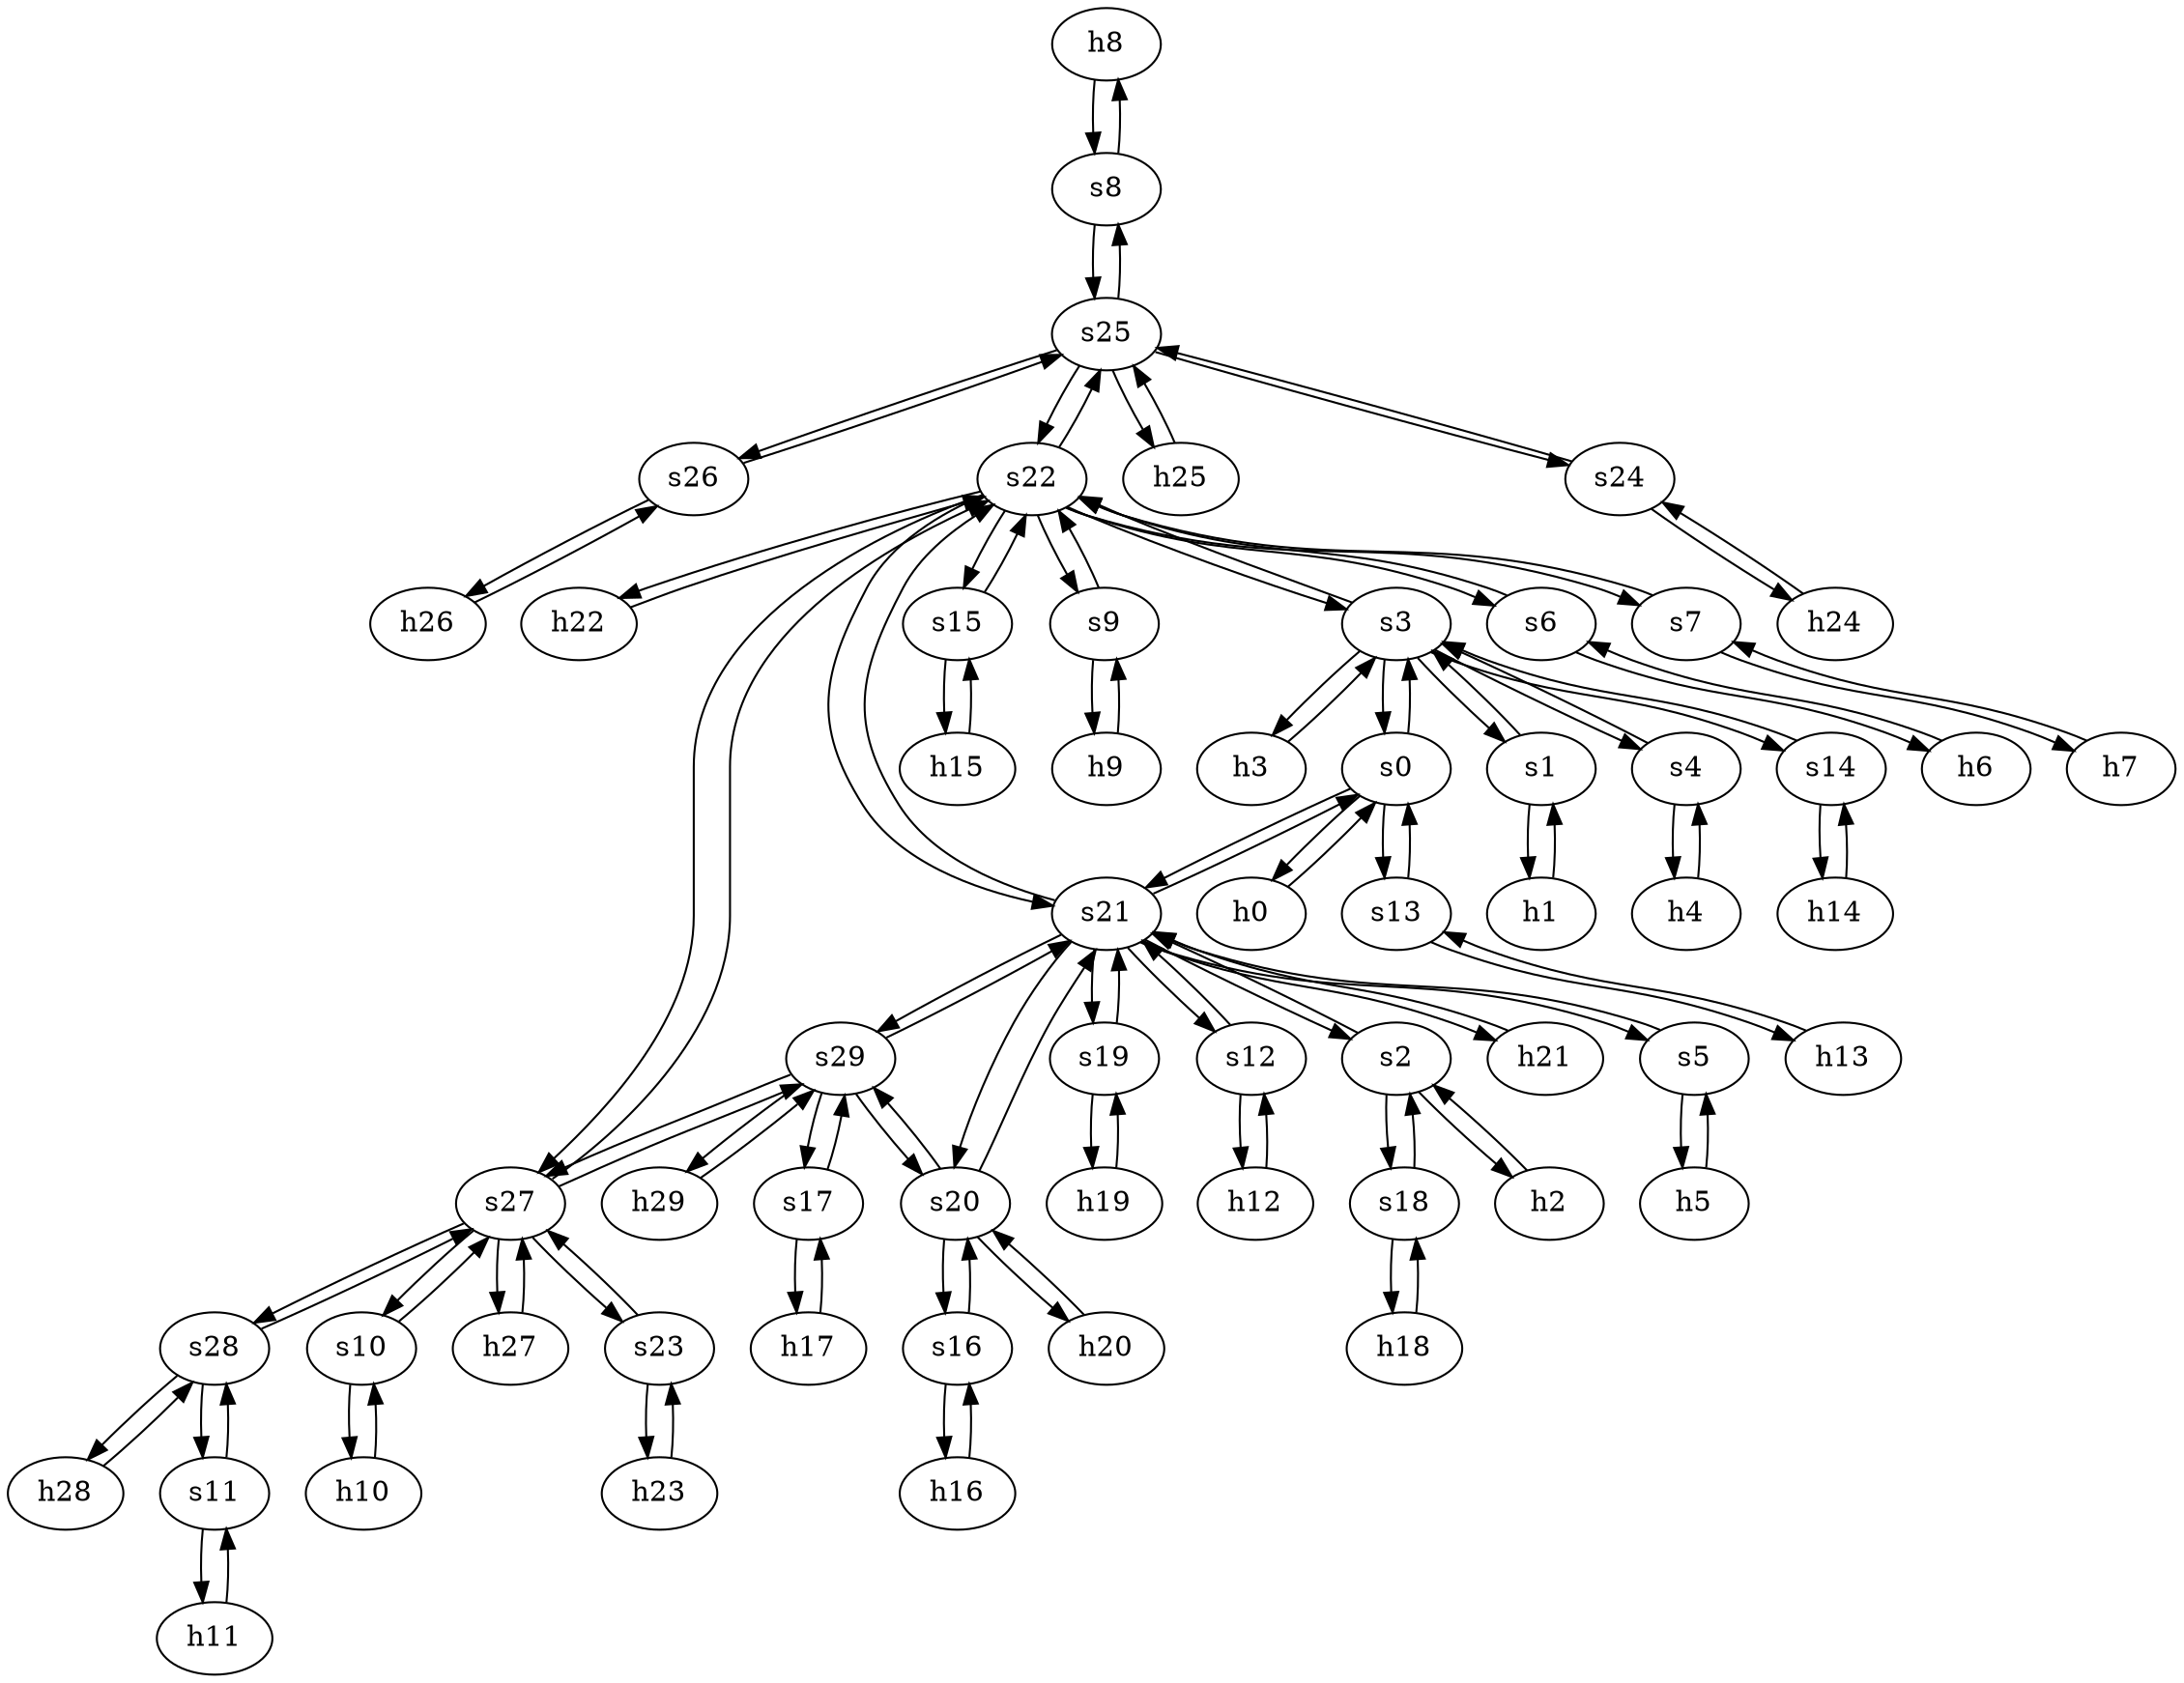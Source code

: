 strict digraph ERNET {
	h8	 [ip="111.0.8.8",
		mac="00:00:00:00:8:8",
		type=host];
	s8	 [id=8,
		type=switch];
	h8 -> s8	 [capacity="1Gbps",
		cost=1,
		dst_port=1,
		src_port=1];
	h9	 [ip="111.0.9.9",
		mac="00:00:00:00:9:9",
		type=host];
	s9	 [id=9,
		type=switch];
	h9 -> s9	 [capacity="1Gbps",
		cost=1,
		dst_port=1,
		src_port=1];
	h26	 [ip="111.0.26.26",
		mac="00:00:00:00:26:26",
		type=host];
	s26	 [id=26,
		type=switch];
	h26 -> s26	 [capacity="1Gbps",
		cost=1,
		dst_port=1,
		src_port=1];
	h2	 [ip="111.0.2.2",
		mac="00:00:00:00:2:2",
		type=host];
	s2	 [id=2,
		type=switch];
	h2 -> s2	 [capacity="1Gbps",
		cost=1,
		dst_port=1,
		src_port=1];
	h3	 [ip="111.0.3.3",
		mac="00:00:00:00:3:3",
		type=host];
	s3	 [id=3,
		type=switch];
	h3 -> s3	 [capacity="1Gbps",
		cost=1,
		dst_port=1,
		src_port=1];
	h0	 [ip="111.0.0.0",
		mac="00:00:00:00:0:0",
		type=host];
	s0	 [id=0,
		type=switch];
	h0 -> s0	 [capacity="1Gbps",
		cost=1,
		dst_port=1,
		src_port=1];
	h1	 [ip="111.0.1.1",
		mac="00:00:00:00:1:1",
		type=host];
	s1	 [id=1,
		type=switch];
	h1 -> s1	 [capacity="1Gbps",
		cost=1,
		dst_port=1,
		src_port=1];
	h6	 [ip="111.0.6.6",
		mac="00:00:00:00:6:6",
		type=host];
	s6	 [id=6,
		type=switch];
	h6 -> s6	 [capacity="1Gbps",
		cost=1,
		dst_port=1,
		src_port=1];
	h7	 [ip="111.0.7.7",
		mac="00:00:00:00:7:7",
		type=host];
	s7	 [id=7,
		type=switch];
	h7 -> s7	 [capacity="1Gbps",
		cost=1,
		dst_port=1,
		src_port=1];
	h4	 [ip="111.0.4.4",
		mac="00:00:00:00:4:4",
		type=host];
	s4	 [id=4,
		type=switch];
	h4 -> s4	 [capacity="1Gbps",
		cost=1,
		dst_port=1,
		src_port=1];
	h5	 [ip="111.0.5.5",
		mac="00:00:00:00:5:5",
		type=host];
	s5	 [id=5,
		type=switch];
	h5 -> s5	 [capacity="1Gbps",
		cost=1,
		dst_port=1,
		src_port=1];
	h23	 [ip="111.0.23.23",
		mac="00:00:00:00:23:23",
		type=host];
	s23	 [id=23,
		type=switch];
	h23 -> s23	 [capacity="1Gbps",
		cost=1,
		dst_port=1,
		src_port=1];
	h22	 [ip="111.0.22.22",
		mac="00:00:00:00:22:22",
		type=host];
	s22	 [id=22,
		type=switch];
	h22 -> s22	 [capacity="1Gbps",
		cost=1,
		dst_port=1,
		src_port=1];
	h21	 [ip="111.0.21.21",
		mac="00:00:00:00:21:21",
		type=host];
	s21	 [id=21,
		type=switch];
	h21 -> s21	 [capacity="1Gbps",
		cost=1,
		dst_port=1,
		src_port=1];
	s9 -> s22	 [capacity="1Gbps",
		cost=1,
		dst_port=5,
		src_port=2];
	s9 -> h9	 [capacity="1Gbps",
		cost=1,
		dst_port=1,
		src_port=1];
	s8 -> h8	 [capacity="1Gbps",
		cost=1,
		dst_port=1,
		src_port=1];
	s25	 [id=25,
		type=switch];
	s8 -> s25	 [capacity="1Gbps",
		cost=1,
		dst_port=2,
		src_port=2];
	h29	 [ip="111.0.29.29",
		mac="00:00:00:00:29:29",
		type=host];
	s29	 [id=29,
		type=switch];
	h29 -> s29	 [capacity="1Gbps",
		cost=1,
		dst_port=1,
		src_port=1];
	h28	 [ip="111.0.28.28",
		mac="00:00:00:00:28:28",
		type=host];
	s28	 [id=28,
		type=switch];
	h28 -> s28	 [capacity="1Gbps",
		cost=1,
		dst_port=1,
		src_port=1];
	s3 -> s4	 [capacity="1Gbps",
		cost=1,
		dst_port=2,
		src_port=4];
	s3 -> s0	 [capacity="1Gbps",
		cost=1,
		dst_port=2,
		src_port=2];
	s14	 [id=14,
		type=switch];
	s3 -> s14	 [capacity="1Gbps",
		cost=1,
		dst_port=2,
		src_port=5];
	s3 -> s1	 [capacity="1Gbps",
		cost=1,
		dst_port=2,
		src_port=3];
	s3 -> h3	 [capacity="1Gbps",
		cost=1,
		dst_port=1,
		src_port=1];
	s3 -> s22	 [capacity="1Gbps",
		cost=1,
		dst_port=2,
		src_port=6];
	s18	 [id=18,
		type=switch];
	s2 -> s18	 [capacity="1Gbps",
		cost=1,
		dst_port=2,
		src_port=2];
	s2 -> h2	 [capacity="1Gbps",
		cost=1,
		dst_port=1,
		src_port=1];
	s2 -> s21	 [capacity="1Gbps",
		cost=1,
		dst_port=3,
		src_port=3];
	s1 -> h1	 [capacity="1Gbps",
		cost=1,
		dst_port=1,
		src_port=1];
	s1 -> s3	 [capacity="1Gbps",
		cost=1,
		dst_port=3,
		src_port=2];
	s13	 [id=13,
		type=switch];
	s0 -> s13	 [capacity="1Gbps",
		cost=1,
		dst_port=2,
		src_port=3];
	s0 -> s21	 [capacity="1Gbps",
		cost=1,
		dst_port=2,
		src_port=4];
	s0 -> h0	 [capacity="1Gbps",
		cost=1,
		dst_port=1,
		src_port=1];
	s0 -> s3	 [capacity="1Gbps",
		cost=1,
		dst_port=2,
		src_port=2];
	s7 -> h7	 [capacity="1Gbps",
		cost=1,
		dst_port=1,
		src_port=1];
	s7 -> s22	 [capacity="1Gbps",
		cost=1,
		dst_port=4,
		src_port=2];
	s6 -> h6	 [capacity="1Gbps",
		cost=1,
		dst_port=1,
		src_port=1];
	s6 -> s22	 [capacity="1Gbps",
		cost=1,
		dst_port=3,
		src_port=2];
	s5 -> s21	 [capacity="1Gbps",
		cost=1,
		dst_port=4,
		src_port=2];
	s5 -> h5	 [capacity="1Gbps",
		cost=1,
		dst_port=1,
		src_port=1];
	s4 -> h4	 [capacity="1Gbps",
		cost=1,
		dst_port=1,
		src_port=1];
	s4 -> s3	 [capacity="1Gbps",
		cost=1,
		dst_port=4,
		src_port=2];
	h20	 [ip="111.0.20.20",
		mac="00:00:00:00:20:20",
		type=host];
	s20	 [id=20,
		type=switch];
	h20 -> s20	 [capacity="1Gbps",
		cost=1,
		dst_port=1,
		src_port=1];
	s19	 [id=19,
		type=switch];
	s19 -> s21	 [capacity="1Gbps",
		cost=1,
		dst_port=6,
		src_port=2];
	h19	 [ip="111.0.19.19",
		mac="00:00:00:00:19:19",
		type=host];
	s19 -> h19	 [capacity="1Gbps",
		cost=1,
		dst_port=1,
		src_port=1];
	s18 -> s2	 [capacity="1Gbps",
		cost=1,
		dst_port=2,
		src_port=2];
	h18	 [ip="111.0.18.18",
		mac="00:00:00:00:18:18",
		type=host];
	s18 -> h18	 [capacity="1Gbps",
		cost=1,
		dst_port=1,
		src_port=1];
	s13 -> s0	 [capacity="1Gbps",
		cost=1,
		dst_port=3,
		src_port=2];
	h13	 [ip="111.0.13.13",
		mac="00:00:00:00:13:13",
		type=host];
	s13 -> h13	 [capacity="1Gbps",
		cost=1,
		dst_port=1,
		src_port=1];
	s12	 [id=12,
		type=switch];
	s12 -> s21	 [capacity="1Gbps",
		cost=1,
		dst_port=5,
		src_port=2];
	h12	 [ip="111.0.12.12",
		mac="00:00:00:00:12:12",
		type=host];
	s12 -> h12	 [capacity="1Gbps",
		cost=1,
		dst_port=1,
		src_port=1];
	s11	 [id=11,
		type=switch];
	s11 -> s28	 [capacity="1Gbps",
		cost=1,
		dst_port=2,
		src_port=2];
	h11	 [ip="111.0.11.11",
		mac="00:00:00:00:11:11",
		type=host];
	s11 -> h11	 [capacity="1Gbps",
		cost=1,
		dst_port=1,
		src_port=1];
	s10	 [id=10,
		type=switch];
	s27	 [id=27,
		type=switch];
	s10 -> s27	 [capacity="1Gbps",
		cost=1,
		dst_port=2,
		src_port=2];
	h10	 [ip="111.0.10.10",
		mac="00:00:00:00:10:10",
		type=host];
	s10 -> h10	 [capacity="1Gbps",
		cost=1,
		dst_port=1,
		src_port=1];
	s17	 [id=17,
		type=switch];
	h17	 [ip="111.0.17.17",
		mac="00:00:00:00:17:17",
		type=host];
	s17 -> h17	 [capacity="1Gbps",
		cost=1,
		dst_port=1,
		src_port=1];
	s17 -> s29	 [capacity="1Gbps",
		cost=1,
		dst_port=2,
		src_port=2];
	s16	 [id=16,
		type=switch];
	h16	 [ip="111.0.16.16",
		mac="00:00:00:00:16:16",
		type=host];
	s16 -> h16	 [capacity="1Gbps",
		cost=1,
		dst_port=1,
		src_port=1];
	s16 -> s20	 [capacity="1Gbps",
		cost=1,
		dst_port=2,
		src_port=2];
	s15	 [id=15,
		type=switch];
	h15	 [ip="111.0.15.15",
		mac="00:00:00:00:15:15",
		type=host];
	s15 -> h15	 [capacity="1Gbps",
		cost=1,
		dst_port=1,
		src_port=1];
	s15 -> s22	 [capacity="1Gbps",
		cost=1,
		dst_port=6,
		src_port=2];
	h14	 [ip="111.0.14.14",
		mac="00:00:00:00:14:14",
		type=host];
	s14 -> h14	 [capacity="1Gbps",
		cost=1,
		dst_port=1,
		src_port=1];
	s14 -> s3	 [capacity="1Gbps",
		cost=1,
		dst_port=5,
		src_port=2];
	h25	 [ip="111.0.25.25",
		mac="00:00:00:00:25:25",
		type=host];
	h25 -> s25	 [capacity="1Gbps",
		cost=1,
		dst_port=1,
		src_port=1];
	h18 -> s18	 [capacity="1Gbps",
		cost=1,
		dst_port=1,
		src_port=1];
	h19 -> s19	 [capacity="1Gbps",
		cost=1,
		dst_port=1,
		src_port=1];
	s25 -> s8	 [capacity="1Gbps",
		cost=1,
		dst_port=2,
		src_port=2];
	s24	 [id=24,
		type=switch];
	s25 -> s24	 [capacity="1Gbps",
		cost=1,
		dst_port=2,
		src_port=4];
	s25 -> h25	 [capacity="1Gbps",
		cost=1,
		dst_port=1,
		src_port=1];
	s25 -> s26	 [capacity="1Gbps",
		cost=1,
		dst_port=2,
		src_port=5];
	s25 -> s22	 [capacity="1Gbps",
		cost=1,
		dst_port=8,
		src_port=3];
	h10 -> s10	 [capacity="1Gbps",
		cost=1,
		dst_port=1,
		src_port=1];
	h11 -> s11	 [capacity="1Gbps",
		cost=1,
		dst_port=1,
		src_port=1];
	h12 -> s12	 [capacity="1Gbps",
		cost=1,
		dst_port=1,
		src_port=1];
	h13 -> s13	 [capacity="1Gbps",
		cost=1,
		dst_port=1,
		src_port=1];
	h14 -> s14	 [capacity="1Gbps",
		cost=1,
		dst_port=1,
		src_port=1];
	h15 -> s15	 [capacity="1Gbps",
		cost=1,
		dst_port=1,
		src_port=1];
	h16 -> s16	 [capacity="1Gbps",
		cost=1,
		dst_port=1,
		src_port=1];
	h17 -> s17	 [capacity="1Gbps",
		cost=1,
		dst_port=1,
		src_port=1];
	s22 -> s6	 [capacity="1Gbps",
		cost=1,
		dst_port=2,
		src_port=3];
	s22 -> s21	 [capacity="1Gbps",
		cost=1,
		dst_port=8,
		src_port=7];
	s22 -> h22	 [capacity="1Gbps",
		cost=1,
		dst_port=1,
		src_port=1];
	s22 -> s15	 [capacity="1Gbps",
		cost=1,
		dst_port=2,
		src_port=6];
	s22 -> s27	 [capacity="1Gbps",
		cost=1,
		dst_port=3,
		src_port=9];
	s22 -> s7	 [capacity="1Gbps",
		cost=1,
		dst_port=2,
		src_port=4];
	s22 -> s3	 [capacity="1Gbps",
		cost=1,
		dst_port=6,
		src_port=2];
	s22 -> s9	 [capacity="1Gbps",
		cost=1,
		dst_port=2,
		src_port=5];
	s22 -> s25	 [capacity="1Gbps",
		cost=1,
		dst_port=3,
		src_port=8];
	s23 -> s27	 [capacity="1Gbps",
		cost=1,
		dst_port=4,
		src_port=2];
	s23 -> h23	 [capacity="1Gbps",
		cost=1,
		dst_port=1,
		src_port=1];
	s20 -> s21	 [capacity="1Gbps",
		cost=1,
		dst_port=7,
		src_port=3];
	s20 -> h20	 [capacity="1Gbps",
		cost=1,
		dst_port=1,
		src_port=1];
	s20 -> s16	 [capacity="1Gbps",
		cost=1,
		dst_port=2,
		src_port=2];
	s20 -> s29	 [capacity="1Gbps",
		cost=1,
		dst_port=3,
		src_port=4];
	s21 -> s12	 [capacity="1Gbps",
		cost=1,
		dst_port=2,
		src_port=5];
	s21 -> s19	 [capacity="1Gbps",
		cost=1,
		dst_port=2,
		src_port=6];
	s21 -> s20	 [capacity="1Gbps",
		cost=1,
		dst_port=3,
		src_port=7];
	s21 -> s0	 [capacity="1Gbps",
		cost=1,
		dst_port=4,
		src_port=2];
	s21 -> s2	 [capacity="1Gbps",
		cost=1,
		dst_port=3,
		src_port=3];
	s21 -> s22	 [capacity="1Gbps",
		cost=1,
		dst_port=7,
		src_port=8];
	s21 -> s29	 [capacity="1Gbps",
		cost=1,
		dst_port=4,
		src_port=9];
	s21 -> s5	 [capacity="1Gbps",
		cost=1,
		dst_port=2,
		src_port=4];
	s21 -> h21	 [capacity="1Gbps",
		cost=1,
		dst_port=1,
		src_port=1];
	s26 -> h26	 [capacity="1Gbps",
		cost=1,
		dst_port=1,
		src_port=1];
	s26 -> s25	 [capacity="1Gbps",
		cost=1,
		dst_port=5,
		src_port=2];
	s27 -> s23	 [capacity="1Gbps",
		cost=1,
		dst_port=2,
		src_port=4];
	s27 -> s10	 [capacity="1Gbps",
		cost=1,
		dst_port=2,
		src_port=2];
	s27 -> s28	 [capacity="1Gbps",
		cost=1,
		dst_port=3,
		src_port=5];
	h27	 [ip="111.0.27.27",
		mac="00:00:00:00:27:27",
		type=host];
	s27 -> h27	 [capacity="1Gbps",
		cost=1,
		dst_port=1,
		src_port=1];
	s27 -> s22	 [capacity="1Gbps",
		cost=1,
		dst_port=9,
		src_port=3];
	s27 -> s29	 [capacity="1Gbps",
		cost=1,
		dst_port=5,
		src_port=6];
	h24	 [ip="111.0.24.24",
		mac="00:00:00:00:24:24",
		type=host];
	s24 -> h24	 [capacity="1Gbps",
		cost=1,
		dst_port=1,
		src_port=1];
	s24 -> s25	 [capacity="1Gbps",
		cost=1,
		dst_port=4,
		src_port=2];
	h24 -> s24	 [capacity="1Gbps",
		cost=1,
		dst_port=1,
		src_port=1];
	s28 -> s11	 [capacity="1Gbps",
		cost=1,
		dst_port=2,
		src_port=2];
	s28 -> s27	 [capacity="1Gbps",
		cost=1,
		dst_port=5,
		src_port=3];
	s28 -> h28	 [capacity="1Gbps",
		cost=1,
		dst_port=1,
		src_port=1];
	s29 -> s17	 [capacity="1Gbps",
		cost=1,
		dst_port=2,
		src_port=2];
	s29 -> s20	 [capacity="1Gbps",
		cost=1,
		dst_port=4,
		src_port=3];
	s29 -> s21	 [capacity="1Gbps",
		cost=1,
		dst_port=9,
		src_port=4];
	s29 -> h29	 [capacity="1Gbps",
		cost=1,
		dst_port=1,
		src_port=1];
	s29 -> s27	 [capacity="1Gbps",
		cost=1,
		dst_port=6,
		src_port=5];
	h27 -> s27	 [capacity="1Gbps",
		cost=1,
		dst_port=1,
		src_port=1];
}
